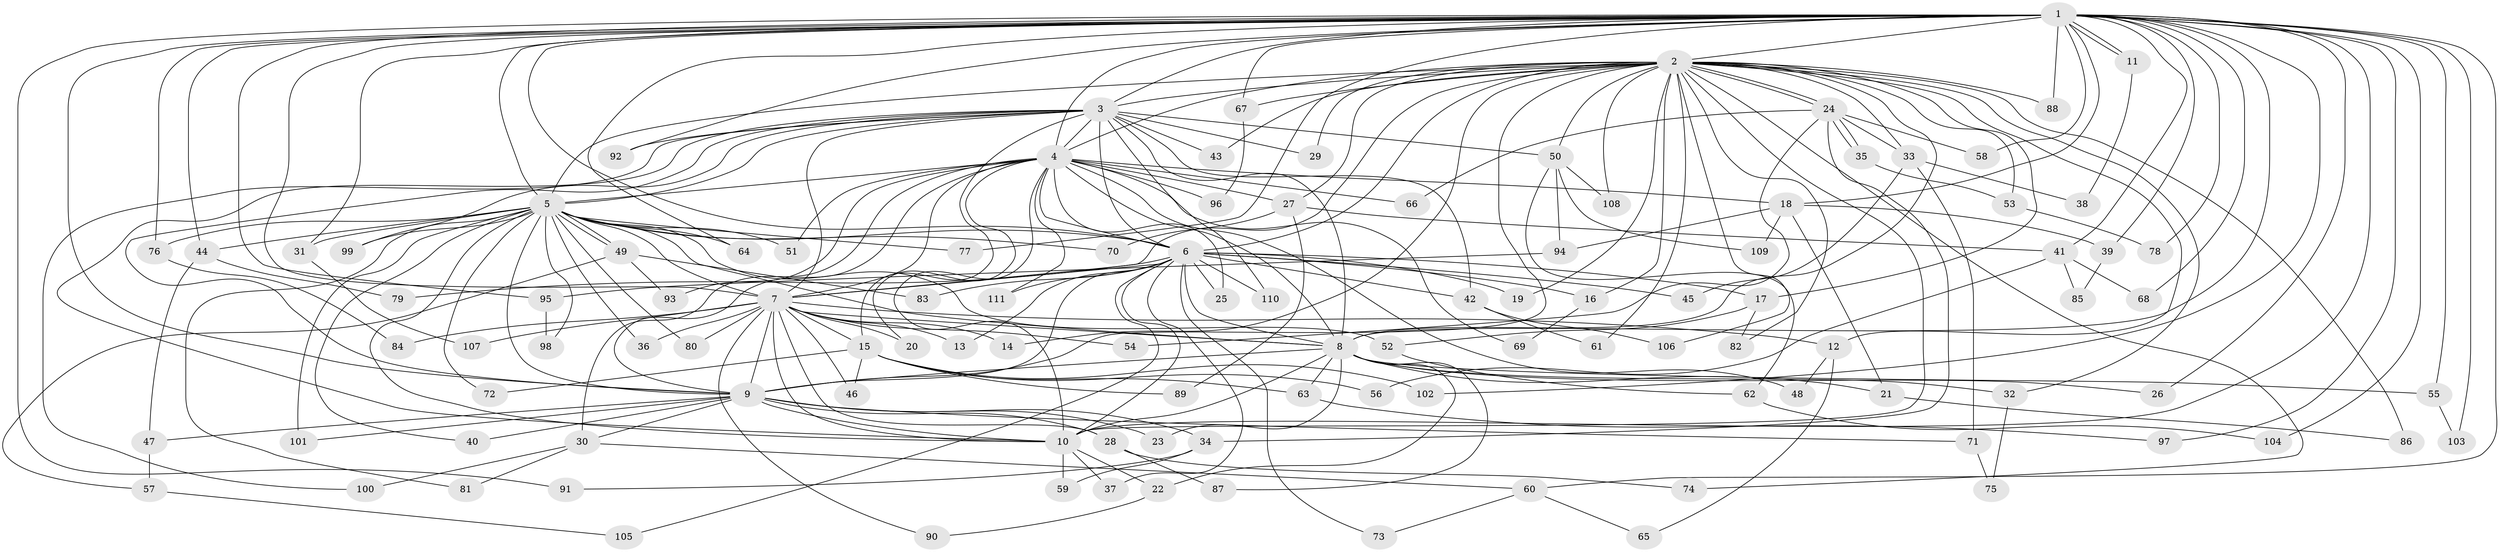 // coarse degree distribution, {33: 0.012987012987012988, 25: 0.012987012987012988, 31: 0.012987012987012988, 17: 0.012987012987012988, 2: 0.6103896103896104, 3: 0.12987012987012986, 1: 0.1038961038961039, 6: 0.03896103896103896, 5: 0.025974025974025976, 8: 0.012987012987012988, 4: 0.025974025974025976}
// Generated by graph-tools (version 1.1) at 2025/47/03/04/25 21:47:16]
// undirected, 111 vertices, 247 edges
graph export_dot {
graph [start="1"]
  node [color=gray90,style=filled];
  1;
  2;
  3;
  4;
  5;
  6;
  7;
  8;
  9;
  10;
  11;
  12;
  13;
  14;
  15;
  16;
  17;
  18;
  19;
  20;
  21;
  22;
  23;
  24;
  25;
  26;
  27;
  28;
  29;
  30;
  31;
  32;
  33;
  34;
  35;
  36;
  37;
  38;
  39;
  40;
  41;
  42;
  43;
  44;
  45;
  46;
  47;
  48;
  49;
  50;
  51;
  52;
  53;
  54;
  55;
  56;
  57;
  58;
  59;
  60;
  61;
  62;
  63;
  64;
  65;
  66;
  67;
  68;
  69;
  70;
  71;
  72;
  73;
  74;
  75;
  76;
  77;
  78;
  79;
  80;
  81;
  82;
  83;
  84;
  85;
  86;
  87;
  88;
  89;
  90;
  91;
  92;
  93;
  94;
  95;
  96;
  97;
  98;
  99;
  100;
  101;
  102;
  103;
  104;
  105;
  106;
  107;
  108;
  109;
  110;
  111;
  1 -- 2;
  1 -- 3;
  1 -- 4;
  1 -- 5;
  1 -- 6;
  1 -- 7;
  1 -- 8;
  1 -- 9;
  1 -- 10;
  1 -- 11;
  1 -- 11;
  1 -- 18;
  1 -- 26;
  1 -- 31;
  1 -- 39;
  1 -- 41;
  1 -- 44;
  1 -- 55;
  1 -- 58;
  1 -- 60;
  1 -- 64;
  1 -- 67;
  1 -- 68;
  1 -- 76;
  1 -- 77;
  1 -- 78;
  1 -- 88;
  1 -- 91;
  1 -- 92;
  1 -- 95;
  1 -- 97;
  1 -- 102;
  1 -- 103;
  1 -- 104;
  2 -- 3;
  2 -- 4;
  2 -- 5;
  2 -- 6;
  2 -- 7;
  2 -- 8;
  2 -- 9;
  2 -- 10;
  2 -- 12;
  2 -- 14;
  2 -- 16;
  2 -- 17;
  2 -- 19;
  2 -- 24;
  2 -- 24;
  2 -- 27;
  2 -- 29;
  2 -- 32;
  2 -- 33;
  2 -- 43;
  2 -- 50;
  2 -- 53;
  2 -- 61;
  2 -- 67;
  2 -- 74;
  2 -- 82;
  2 -- 86;
  2 -- 88;
  2 -- 106;
  2 -- 108;
  3 -- 4;
  3 -- 5;
  3 -- 6;
  3 -- 7;
  3 -- 8;
  3 -- 9;
  3 -- 10;
  3 -- 15;
  3 -- 29;
  3 -- 42;
  3 -- 43;
  3 -- 50;
  3 -- 92;
  3 -- 99;
  3 -- 100;
  3 -- 110;
  4 -- 5;
  4 -- 6;
  4 -- 7;
  4 -- 8;
  4 -- 9;
  4 -- 10;
  4 -- 18;
  4 -- 20;
  4 -- 25;
  4 -- 27;
  4 -- 30;
  4 -- 48;
  4 -- 51;
  4 -- 66;
  4 -- 69;
  4 -- 93;
  4 -- 96;
  4 -- 111;
  5 -- 6;
  5 -- 7;
  5 -- 8;
  5 -- 9;
  5 -- 10;
  5 -- 31;
  5 -- 36;
  5 -- 40;
  5 -- 44;
  5 -- 49;
  5 -- 49;
  5 -- 51;
  5 -- 52;
  5 -- 64;
  5 -- 70;
  5 -- 72;
  5 -- 76;
  5 -- 77;
  5 -- 80;
  5 -- 81;
  5 -- 98;
  5 -- 99;
  5 -- 101;
  6 -- 7;
  6 -- 8;
  6 -- 9;
  6 -- 10;
  6 -- 13;
  6 -- 16;
  6 -- 17;
  6 -- 19;
  6 -- 25;
  6 -- 37;
  6 -- 42;
  6 -- 45;
  6 -- 73;
  6 -- 79;
  6 -- 83;
  6 -- 105;
  6 -- 110;
  6 -- 111;
  7 -- 8;
  7 -- 9;
  7 -- 10;
  7 -- 12;
  7 -- 13;
  7 -- 14;
  7 -- 15;
  7 -- 20;
  7 -- 28;
  7 -- 36;
  7 -- 46;
  7 -- 54;
  7 -- 80;
  7 -- 84;
  7 -- 90;
  7 -- 107;
  8 -- 9;
  8 -- 10;
  8 -- 21;
  8 -- 22;
  8 -- 23;
  8 -- 26;
  8 -- 32;
  8 -- 55;
  8 -- 63;
  8 -- 87;
  9 -- 10;
  9 -- 23;
  9 -- 28;
  9 -- 30;
  9 -- 34;
  9 -- 40;
  9 -- 47;
  9 -- 71;
  9 -- 101;
  10 -- 22;
  10 -- 37;
  10 -- 59;
  11 -- 38;
  12 -- 48;
  12 -- 65;
  15 -- 46;
  15 -- 56;
  15 -- 63;
  15 -- 72;
  15 -- 89;
  15 -- 102;
  16 -- 69;
  17 -- 52;
  17 -- 82;
  18 -- 21;
  18 -- 39;
  18 -- 94;
  18 -- 109;
  21 -- 86;
  22 -- 90;
  24 -- 33;
  24 -- 34;
  24 -- 35;
  24 -- 35;
  24 -- 54;
  24 -- 58;
  24 -- 66;
  27 -- 41;
  27 -- 70;
  27 -- 89;
  28 -- 74;
  28 -- 87;
  30 -- 60;
  30 -- 81;
  30 -- 100;
  31 -- 107;
  32 -- 75;
  33 -- 38;
  33 -- 45;
  33 -- 71;
  34 -- 59;
  34 -- 91;
  35 -- 53;
  39 -- 85;
  41 -- 56;
  41 -- 68;
  41 -- 85;
  42 -- 61;
  42 -- 106;
  44 -- 47;
  44 -- 79;
  47 -- 57;
  49 -- 57;
  49 -- 83;
  49 -- 93;
  50 -- 62;
  50 -- 94;
  50 -- 108;
  50 -- 109;
  52 -- 62;
  53 -- 78;
  55 -- 103;
  57 -- 105;
  60 -- 65;
  60 -- 73;
  62 -- 104;
  63 -- 97;
  67 -- 96;
  71 -- 75;
  76 -- 84;
  94 -- 95;
  95 -- 98;
}

